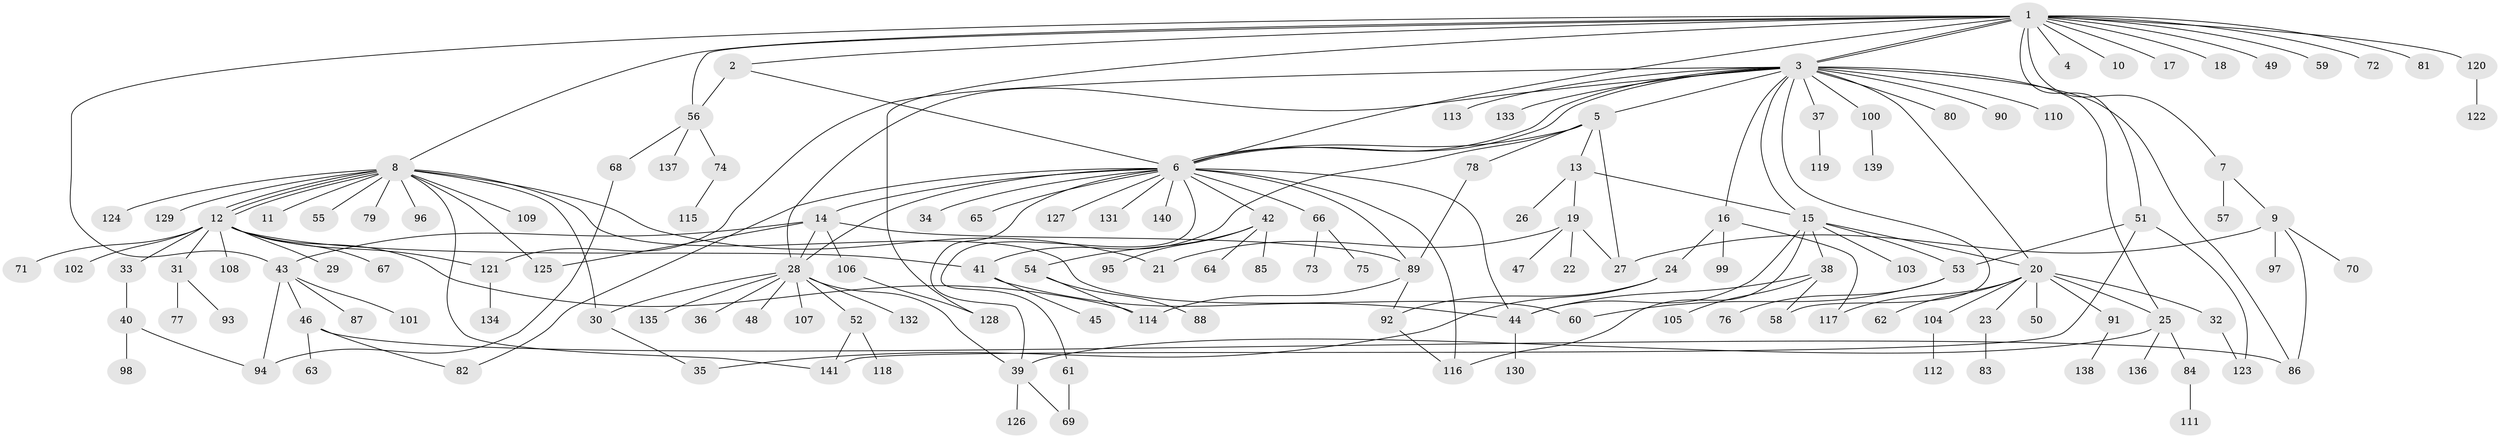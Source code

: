 // Generated by graph-tools (version 1.1) at 2025/11/02/27/25 16:11:12]
// undirected, 141 vertices, 188 edges
graph export_dot {
graph [start="1"]
  node [color=gray90,style=filled];
  1;
  2;
  3;
  4;
  5;
  6;
  7;
  8;
  9;
  10;
  11;
  12;
  13;
  14;
  15;
  16;
  17;
  18;
  19;
  20;
  21;
  22;
  23;
  24;
  25;
  26;
  27;
  28;
  29;
  30;
  31;
  32;
  33;
  34;
  35;
  36;
  37;
  38;
  39;
  40;
  41;
  42;
  43;
  44;
  45;
  46;
  47;
  48;
  49;
  50;
  51;
  52;
  53;
  54;
  55;
  56;
  57;
  58;
  59;
  60;
  61;
  62;
  63;
  64;
  65;
  66;
  67;
  68;
  69;
  70;
  71;
  72;
  73;
  74;
  75;
  76;
  77;
  78;
  79;
  80;
  81;
  82;
  83;
  84;
  85;
  86;
  87;
  88;
  89;
  90;
  91;
  92;
  93;
  94;
  95;
  96;
  97;
  98;
  99;
  100;
  101;
  102;
  103;
  104;
  105;
  106;
  107;
  108;
  109;
  110;
  111;
  112;
  113;
  114;
  115;
  116;
  117;
  118;
  119;
  120;
  121;
  122;
  123;
  124;
  125;
  126;
  127;
  128;
  129;
  130;
  131;
  132;
  133;
  134;
  135;
  136;
  137;
  138;
  139;
  140;
  141;
  1 -- 2;
  1 -- 3;
  1 -- 3;
  1 -- 4;
  1 -- 6;
  1 -- 7;
  1 -- 8;
  1 -- 10;
  1 -- 17;
  1 -- 18;
  1 -- 43;
  1 -- 49;
  1 -- 51;
  1 -- 56;
  1 -- 59;
  1 -- 72;
  1 -- 81;
  1 -- 120;
  1 -- 128;
  2 -- 6;
  2 -- 56;
  3 -- 5;
  3 -- 6;
  3 -- 6;
  3 -- 15;
  3 -- 16;
  3 -- 20;
  3 -- 25;
  3 -- 28;
  3 -- 37;
  3 -- 58;
  3 -- 80;
  3 -- 86;
  3 -- 90;
  3 -- 100;
  3 -- 110;
  3 -- 113;
  3 -- 121;
  3 -- 133;
  5 -- 6;
  5 -- 13;
  5 -- 27;
  5 -- 41;
  5 -- 78;
  6 -- 14;
  6 -- 28;
  6 -- 34;
  6 -- 39;
  6 -- 42;
  6 -- 44;
  6 -- 61;
  6 -- 65;
  6 -- 66;
  6 -- 82;
  6 -- 89;
  6 -- 116;
  6 -- 127;
  6 -- 131;
  6 -- 140;
  7 -- 9;
  7 -- 57;
  8 -- 11;
  8 -- 12;
  8 -- 12;
  8 -- 12;
  8 -- 21;
  8 -- 30;
  8 -- 55;
  8 -- 60;
  8 -- 79;
  8 -- 96;
  8 -- 109;
  8 -- 124;
  8 -- 125;
  8 -- 129;
  8 -- 141;
  9 -- 27;
  9 -- 70;
  9 -- 86;
  9 -- 97;
  12 -- 29;
  12 -- 31;
  12 -- 33;
  12 -- 41;
  12 -- 67;
  12 -- 71;
  12 -- 102;
  12 -- 108;
  12 -- 114;
  12 -- 121;
  13 -- 15;
  13 -- 19;
  13 -- 26;
  14 -- 28;
  14 -- 43;
  14 -- 89;
  14 -- 106;
  14 -- 125;
  15 -- 20;
  15 -- 38;
  15 -- 44;
  15 -- 53;
  15 -- 103;
  15 -- 116;
  16 -- 24;
  16 -- 99;
  16 -- 117;
  19 -- 21;
  19 -- 22;
  19 -- 27;
  19 -- 47;
  20 -- 23;
  20 -- 25;
  20 -- 32;
  20 -- 50;
  20 -- 62;
  20 -- 91;
  20 -- 104;
  20 -- 117;
  23 -- 83;
  24 -- 35;
  24 -- 92;
  25 -- 39;
  25 -- 84;
  25 -- 136;
  28 -- 30;
  28 -- 36;
  28 -- 39;
  28 -- 48;
  28 -- 52;
  28 -- 107;
  28 -- 132;
  28 -- 135;
  30 -- 35;
  31 -- 77;
  31 -- 93;
  32 -- 123;
  33 -- 40;
  37 -- 119;
  38 -- 44;
  38 -- 58;
  38 -- 105;
  39 -- 69;
  39 -- 126;
  40 -- 94;
  40 -- 98;
  41 -- 44;
  41 -- 45;
  42 -- 54;
  42 -- 64;
  42 -- 85;
  42 -- 95;
  43 -- 46;
  43 -- 87;
  43 -- 94;
  43 -- 101;
  44 -- 130;
  46 -- 63;
  46 -- 82;
  46 -- 86;
  51 -- 53;
  51 -- 123;
  51 -- 141;
  52 -- 118;
  52 -- 141;
  53 -- 60;
  53 -- 76;
  54 -- 88;
  54 -- 114;
  56 -- 68;
  56 -- 74;
  56 -- 137;
  61 -- 69;
  66 -- 73;
  66 -- 75;
  68 -- 94;
  74 -- 115;
  78 -- 89;
  84 -- 111;
  89 -- 92;
  89 -- 114;
  91 -- 138;
  92 -- 116;
  100 -- 139;
  104 -- 112;
  106 -- 128;
  120 -- 122;
  121 -- 134;
}

